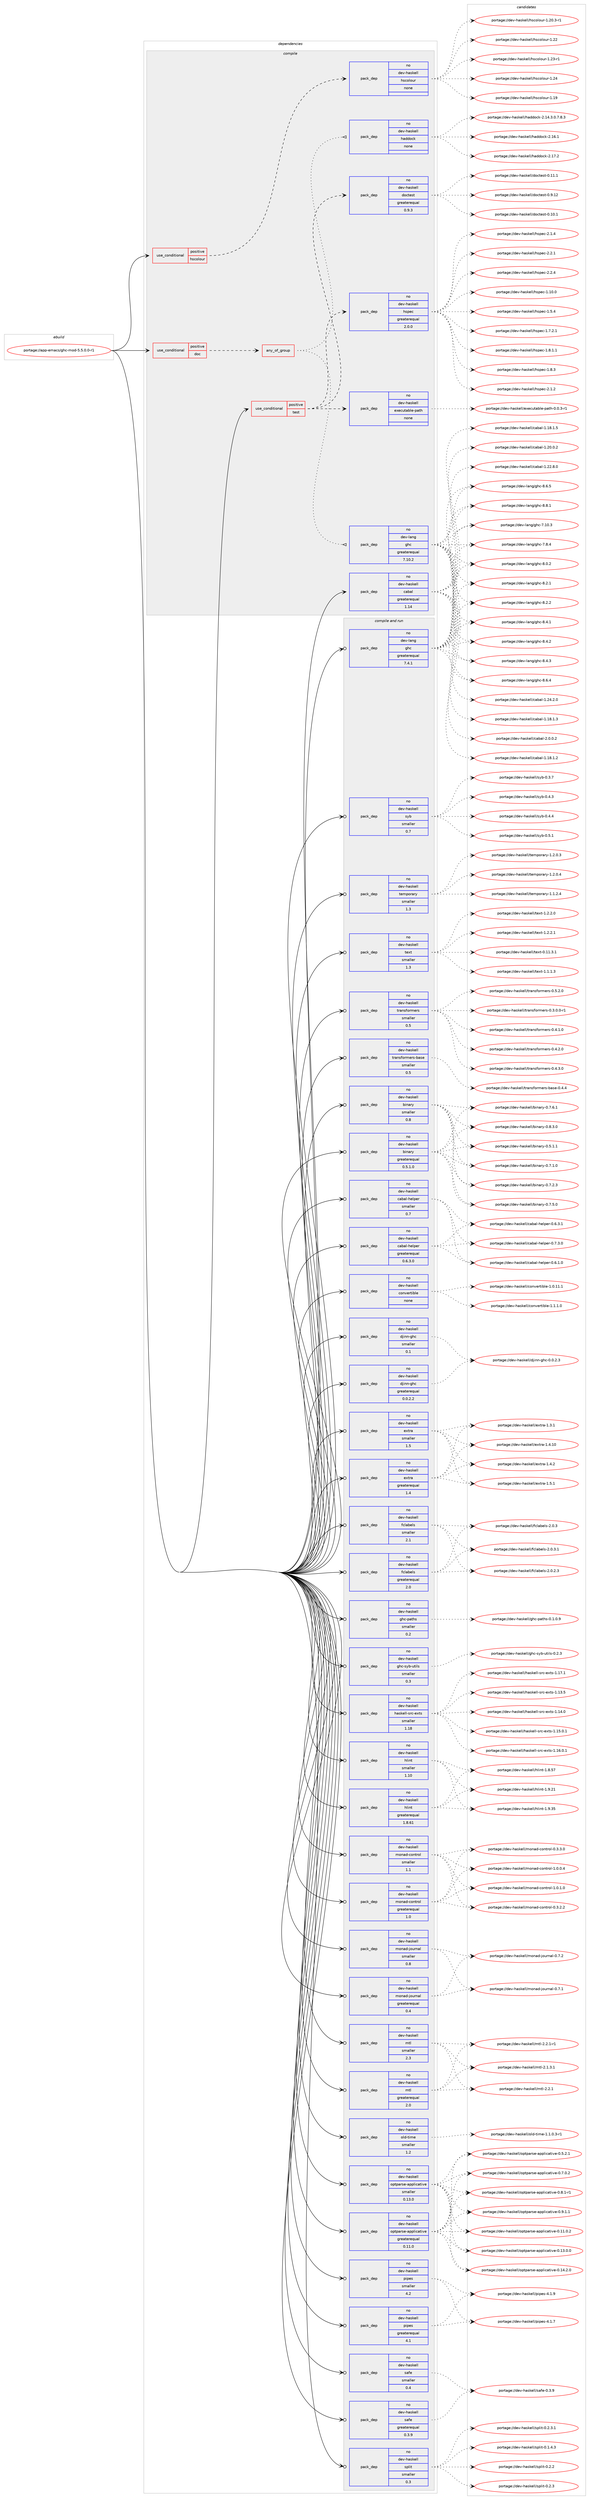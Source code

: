 digraph prolog {

# *************
# Graph options
# *************

newrank=true;
concentrate=true;
compound=true;
graph [rankdir=LR,fontname=Helvetica,fontsize=10,ranksep=1.5];#, ranksep=2.5, nodesep=0.2];
edge  [arrowhead=vee];
node  [fontname=Helvetica,fontsize=10];

# **********
# The ebuild
# **********

subgraph cluster_leftcol {
color=gray;
rank=same;
label=<<i>ebuild</i>>;
id [label="portage://app-emacs/ghc-mod-5.5.0.0-r1", color=red, width=4, href="../app-emacs/ghc-mod-5.5.0.0-r1.svg"];
}

# ****************
# The dependencies
# ****************

subgraph cluster_midcol {
color=gray;
label=<<i>dependencies</i>>;
subgraph cluster_compile {
fillcolor="#eeeeee";
style=filled;
label=<<i>compile</i>>;
subgraph cond4528 {
dependency18440 [label=<<TABLE BORDER="0" CELLBORDER="1" CELLSPACING="0" CELLPADDING="4"><TR><TD ROWSPAN="3" CELLPADDING="10">use_conditional</TD></TR><TR><TD>positive</TD></TR><TR><TD>doc</TD></TR></TABLE>>, shape=none, color=red];
subgraph any337 {
dependency18441 [label=<<TABLE BORDER="0" CELLBORDER="1" CELLSPACING="0" CELLPADDING="4"><TR><TD CELLPADDING="10">any_of_group</TD></TR></TABLE>>, shape=none, color=red];subgraph pack13569 {
dependency18442 [label=<<TABLE BORDER="0" CELLBORDER="1" CELLSPACING="0" CELLPADDING="4" WIDTH="220"><TR><TD ROWSPAN="6" CELLPADDING="30">pack_dep</TD></TR><TR><TD WIDTH="110">no</TD></TR><TR><TD>dev-haskell</TD></TR><TR><TD>haddock</TD></TR><TR><TD>none</TD></TR><TR><TD></TD></TR></TABLE>>, shape=none, color=blue];
}
dependency18441:e -> dependency18442:w [weight=20,style="dotted",arrowhead="oinv"];
subgraph pack13570 {
dependency18443 [label=<<TABLE BORDER="0" CELLBORDER="1" CELLSPACING="0" CELLPADDING="4" WIDTH="220"><TR><TD ROWSPAN="6" CELLPADDING="30">pack_dep</TD></TR><TR><TD WIDTH="110">no</TD></TR><TR><TD>dev-lang</TD></TR><TR><TD>ghc</TD></TR><TR><TD>greaterequal</TD></TR><TR><TD>7.10.2</TD></TR></TABLE>>, shape=none, color=blue];
}
dependency18441:e -> dependency18443:w [weight=20,style="dotted",arrowhead="oinv"];
}
dependency18440:e -> dependency18441:w [weight=20,style="dashed",arrowhead="vee"];
}
id:e -> dependency18440:w [weight=20,style="solid",arrowhead="vee"];
subgraph cond4529 {
dependency18444 [label=<<TABLE BORDER="0" CELLBORDER="1" CELLSPACING="0" CELLPADDING="4"><TR><TD ROWSPAN="3" CELLPADDING="10">use_conditional</TD></TR><TR><TD>positive</TD></TR><TR><TD>hscolour</TD></TR></TABLE>>, shape=none, color=red];
subgraph pack13571 {
dependency18445 [label=<<TABLE BORDER="0" CELLBORDER="1" CELLSPACING="0" CELLPADDING="4" WIDTH="220"><TR><TD ROWSPAN="6" CELLPADDING="30">pack_dep</TD></TR><TR><TD WIDTH="110">no</TD></TR><TR><TD>dev-haskell</TD></TR><TR><TD>hscolour</TD></TR><TR><TD>none</TD></TR><TR><TD></TD></TR></TABLE>>, shape=none, color=blue];
}
dependency18444:e -> dependency18445:w [weight=20,style="dashed",arrowhead="vee"];
}
id:e -> dependency18444:w [weight=20,style="solid",arrowhead="vee"];
subgraph cond4530 {
dependency18446 [label=<<TABLE BORDER="0" CELLBORDER="1" CELLSPACING="0" CELLPADDING="4"><TR><TD ROWSPAN="3" CELLPADDING="10">use_conditional</TD></TR><TR><TD>positive</TD></TR><TR><TD>test</TD></TR></TABLE>>, shape=none, color=red];
subgraph pack13572 {
dependency18447 [label=<<TABLE BORDER="0" CELLBORDER="1" CELLSPACING="0" CELLPADDING="4" WIDTH="220"><TR><TD ROWSPAN="6" CELLPADDING="30">pack_dep</TD></TR><TR><TD WIDTH="110">no</TD></TR><TR><TD>dev-haskell</TD></TR><TR><TD>doctest</TD></TR><TR><TD>greaterequal</TD></TR><TR><TD>0.9.3</TD></TR></TABLE>>, shape=none, color=blue];
}
dependency18446:e -> dependency18447:w [weight=20,style="dashed",arrowhead="vee"];
subgraph pack13573 {
dependency18448 [label=<<TABLE BORDER="0" CELLBORDER="1" CELLSPACING="0" CELLPADDING="4" WIDTH="220"><TR><TD ROWSPAN="6" CELLPADDING="30">pack_dep</TD></TR><TR><TD WIDTH="110">no</TD></TR><TR><TD>dev-haskell</TD></TR><TR><TD>executable-path</TD></TR><TR><TD>none</TD></TR><TR><TD></TD></TR></TABLE>>, shape=none, color=blue];
}
dependency18446:e -> dependency18448:w [weight=20,style="dashed",arrowhead="vee"];
subgraph pack13574 {
dependency18449 [label=<<TABLE BORDER="0" CELLBORDER="1" CELLSPACING="0" CELLPADDING="4" WIDTH="220"><TR><TD ROWSPAN="6" CELLPADDING="30">pack_dep</TD></TR><TR><TD WIDTH="110">no</TD></TR><TR><TD>dev-haskell</TD></TR><TR><TD>hspec</TD></TR><TR><TD>greaterequal</TD></TR><TR><TD>2.0.0</TD></TR></TABLE>>, shape=none, color=blue];
}
dependency18446:e -> dependency18449:w [weight=20,style="dashed",arrowhead="vee"];
}
id:e -> dependency18446:w [weight=20,style="solid",arrowhead="vee"];
subgraph pack13575 {
dependency18450 [label=<<TABLE BORDER="0" CELLBORDER="1" CELLSPACING="0" CELLPADDING="4" WIDTH="220"><TR><TD ROWSPAN="6" CELLPADDING="30">pack_dep</TD></TR><TR><TD WIDTH="110">no</TD></TR><TR><TD>dev-haskell</TD></TR><TR><TD>cabal</TD></TR><TR><TD>greaterequal</TD></TR><TR><TD>1.14</TD></TR></TABLE>>, shape=none, color=blue];
}
id:e -> dependency18450:w [weight=20,style="solid",arrowhead="vee"];
}
subgraph cluster_compileandrun {
fillcolor="#eeeeee";
style=filled;
label=<<i>compile and run</i>>;
subgraph pack13576 {
dependency18451 [label=<<TABLE BORDER="0" CELLBORDER="1" CELLSPACING="0" CELLPADDING="4" WIDTH="220"><TR><TD ROWSPAN="6" CELLPADDING="30">pack_dep</TD></TR><TR><TD WIDTH="110">no</TD></TR><TR><TD>dev-haskell</TD></TR><TR><TD>binary</TD></TR><TR><TD>greaterequal</TD></TR><TR><TD>0.5.1.0</TD></TR></TABLE>>, shape=none, color=blue];
}
id:e -> dependency18451:w [weight=20,style="solid",arrowhead="odotvee"];
subgraph pack13577 {
dependency18452 [label=<<TABLE BORDER="0" CELLBORDER="1" CELLSPACING="0" CELLPADDING="4" WIDTH="220"><TR><TD ROWSPAN="6" CELLPADDING="30">pack_dep</TD></TR><TR><TD WIDTH="110">no</TD></TR><TR><TD>dev-haskell</TD></TR><TR><TD>binary</TD></TR><TR><TD>smaller</TD></TR><TR><TD>0.8</TD></TR></TABLE>>, shape=none, color=blue];
}
id:e -> dependency18452:w [weight=20,style="solid",arrowhead="odotvee"];
subgraph pack13578 {
dependency18453 [label=<<TABLE BORDER="0" CELLBORDER="1" CELLSPACING="0" CELLPADDING="4" WIDTH="220"><TR><TD ROWSPAN="6" CELLPADDING="30">pack_dep</TD></TR><TR><TD WIDTH="110">no</TD></TR><TR><TD>dev-haskell</TD></TR><TR><TD>cabal-helper</TD></TR><TR><TD>greaterequal</TD></TR><TR><TD>0.6.3.0</TD></TR></TABLE>>, shape=none, color=blue];
}
id:e -> dependency18453:w [weight=20,style="solid",arrowhead="odotvee"];
subgraph pack13579 {
dependency18454 [label=<<TABLE BORDER="0" CELLBORDER="1" CELLSPACING="0" CELLPADDING="4" WIDTH="220"><TR><TD ROWSPAN="6" CELLPADDING="30">pack_dep</TD></TR><TR><TD WIDTH="110">no</TD></TR><TR><TD>dev-haskell</TD></TR><TR><TD>cabal-helper</TD></TR><TR><TD>smaller</TD></TR><TR><TD>0.7</TD></TR></TABLE>>, shape=none, color=blue];
}
id:e -> dependency18454:w [weight=20,style="solid",arrowhead="odotvee"];
subgraph pack13580 {
dependency18455 [label=<<TABLE BORDER="0" CELLBORDER="1" CELLSPACING="0" CELLPADDING="4" WIDTH="220"><TR><TD ROWSPAN="6" CELLPADDING="30">pack_dep</TD></TR><TR><TD WIDTH="110">no</TD></TR><TR><TD>dev-haskell</TD></TR><TR><TD>convertible</TD></TR><TR><TD>none</TD></TR><TR><TD></TD></TR></TABLE>>, shape=none, color=blue];
}
id:e -> dependency18455:w [weight=20,style="solid",arrowhead="odotvee"];
subgraph pack13581 {
dependency18456 [label=<<TABLE BORDER="0" CELLBORDER="1" CELLSPACING="0" CELLPADDING="4" WIDTH="220"><TR><TD ROWSPAN="6" CELLPADDING="30">pack_dep</TD></TR><TR><TD WIDTH="110">no</TD></TR><TR><TD>dev-haskell</TD></TR><TR><TD>djinn-ghc</TD></TR><TR><TD>greaterequal</TD></TR><TR><TD>0.0.2.2</TD></TR></TABLE>>, shape=none, color=blue];
}
id:e -> dependency18456:w [weight=20,style="solid",arrowhead="odotvee"];
subgraph pack13582 {
dependency18457 [label=<<TABLE BORDER="0" CELLBORDER="1" CELLSPACING="0" CELLPADDING="4" WIDTH="220"><TR><TD ROWSPAN="6" CELLPADDING="30">pack_dep</TD></TR><TR><TD WIDTH="110">no</TD></TR><TR><TD>dev-haskell</TD></TR><TR><TD>djinn-ghc</TD></TR><TR><TD>smaller</TD></TR><TR><TD>0.1</TD></TR></TABLE>>, shape=none, color=blue];
}
id:e -> dependency18457:w [weight=20,style="solid",arrowhead="odotvee"];
subgraph pack13583 {
dependency18458 [label=<<TABLE BORDER="0" CELLBORDER="1" CELLSPACING="0" CELLPADDING="4" WIDTH="220"><TR><TD ROWSPAN="6" CELLPADDING="30">pack_dep</TD></TR><TR><TD WIDTH="110">no</TD></TR><TR><TD>dev-haskell</TD></TR><TR><TD>extra</TD></TR><TR><TD>greaterequal</TD></TR><TR><TD>1.4</TD></TR></TABLE>>, shape=none, color=blue];
}
id:e -> dependency18458:w [weight=20,style="solid",arrowhead="odotvee"];
subgraph pack13584 {
dependency18459 [label=<<TABLE BORDER="0" CELLBORDER="1" CELLSPACING="0" CELLPADDING="4" WIDTH="220"><TR><TD ROWSPAN="6" CELLPADDING="30">pack_dep</TD></TR><TR><TD WIDTH="110">no</TD></TR><TR><TD>dev-haskell</TD></TR><TR><TD>extra</TD></TR><TR><TD>smaller</TD></TR><TR><TD>1.5</TD></TR></TABLE>>, shape=none, color=blue];
}
id:e -> dependency18459:w [weight=20,style="solid",arrowhead="odotvee"];
subgraph pack13585 {
dependency18460 [label=<<TABLE BORDER="0" CELLBORDER="1" CELLSPACING="0" CELLPADDING="4" WIDTH="220"><TR><TD ROWSPAN="6" CELLPADDING="30">pack_dep</TD></TR><TR><TD WIDTH="110">no</TD></TR><TR><TD>dev-haskell</TD></TR><TR><TD>fclabels</TD></TR><TR><TD>greaterequal</TD></TR><TR><TD>2.0</TD></TR></TABLE>>, shape=none, color=blue];
}
id:e -> dependency18460:w [weight=20,style="solid",arrowhead="odotvee"];
subgraph pack13586 {
dependency18461 [label=<<TABLE BORDER="0" CELLBORDER="1" CELLSPACING="0" CELLPADDING="4" WIDTH="220"><TR><TD ROWSPAN="6" CELLPADDING="30">pack_dep</TD></TR><TR><TD WIDTH="110">no</TD></TR><TR><TD>dev-haskell</TD></TR><TR><TD>fclabels</TD></TR><TR><TD>smaller</TD></TR><TR><TD>2.1</TD></TR></TABLE>>, shape=none, color=blue];
}
id:e -> dependency18461:w [weight=20,style="solid",arrowhead="odotvee"];
subgraph pack13587 {
dependency18462 [label=<<TABLE BORDER="0" CELLBORDER="1" CELLSPACING="0" CELLPADDING="4" WIDTH="220"><TR><TD ROWSPAN="6" CELLPADDING="30">pack_dep</TD></TR><TR><TD WIDTH="110">no</TD></TR><TR><TD>dev-haskell</TD></TR><TR><TD>ghc-paths</TD></TR><TR><TD>smaller</TD></TR><TR><TD>0.2</TD></TR></TABLE>>, shape=none, color=blue];
}
id:e -> dependency18462:w [weight=20,style="solid",arrowhead="odotvee"];
subgraph pack13588 {
dependency18463 [label=<<TABLE BORDER="0" CELLBORDER="1" CELLSPACING="0" CELLPADDING="4" WIDTH="220"><TR><TD ROWSPAN="6" CELLPADDING="30">pack_dep</TD></TR><TR><TD WIDTH="110">no</TD></TR><TR><TD>dev-haskell</TD></TR><TR><TD>ghc-syb-utils</TD></TR><TR><TD>smaller</TD></TR><TR><TD>0.3</TD></TR></TABLE>>, shape=none, color=blue];
}
id:e -> dependency18463:w [weight=20,style="solid",arrowhead="odotvee"];
subgraph pack13589 {
dependency18464 [label=<<TABLE BORDER="0" CELLBORDER="1" CELLSPACING="0" CELLPADDING="4" WIDTH="220"><TR><TD ROWSPAN="6" CELLPADDING="30">pack_dep</TD></TR><TR><TD WIDTH="110">no</TD></TR><TR><TD>dev-haskell</TD></TR><TR><TD>haskell-src-exts</TD></TR><TR><TD>smaller</TD></TR><TR><TD>1.18</TD></TR></TABLE>>, shape=none, color=blue];
}
id:e -> dependency18464:w [weight=20,style="solid",arrowhead="odotvee"];
subgraph pack13590 {
dependency18465 [label=<<TABLE BORDER="0" CELLBORDER="1" CELLSPACING="0" CELLPADDING="4" WIDTH="220"><TR><TD ROWSPAN="6" CELLPADDING="30">pack_dep</TD></TR><TR><TD WIDTH="110">no</TD></TR><TR><TD>dev-haskell</TD></TR><TR><TD>hlint</TD></TR><TR><TD>greaterequal</TD></TR><TR><TD>1.8.61</TD></TR></TABLE>>, shape=none, color=blue];
}
id:e -> dependency18465:w [weight=20,style="solid",arrowhead="odotvee"];
subgraph pack13591 {
dependency18466 [label=<<TABLE BORDER="0" CELLBORDER="1" CELLSPACING="0" CELLPADDING="4" WIDTH="220"><TR><TD ROWSPAN="6" CELLPADDING="30">pack_dep</TD></TR><TR><TD WIDTH="110">no</TD></TR><TR><TD>dev-haskell</TD></TR><TR><TD>hlint</TD></TR><TR><TD>smaller</TD></TR><TR><TD>1.10</TD></TR></TABLE>>, shape=none, color=blue];
}
id:e -> dependency18466:w [weight=20,style="solid",arrowhead="odotvee"];
subgraph pack13592 {
dependency18467 [label=<<TABLE BORDER="0" CELLBORDER="1" CELLSPACING="0" CELLPADDING="4" WIDTH="220"><TR><TD ROWSPAN="6" CELLPADDING="30">pack_dep</TD></TR><TR><TD WIDTH="110">no</TD></TR><TR><TD>dev-haskell</TD></TR><TR><TD>monad-control</TD></TR><TR><TD>greaterequal</TD></TR><TR><TD>1.0</TD></TR></TABLE>>, shape=none, color=blue];
}
id:e -> dependency18467:w [weight=20,style="solid",arrowhead="odotvee"];
subgraph pack13593 {
dependency18468 [label=<<TABLE BORDER="0" CELLBORDER="1" CELLSPACING="0" CELLPADDING="4" WIDTH="220"><TR><TD ROWSPAN="6" CELLPADDING="30">pack_dep</TD></TR><TR><TD WIDTH="110">no</TD></TR><TR><TD>dev-haskell</TD></TR><TR><TD>monad-control</TD></TR><TR><TD>smaller</TD></TR><TR><TD>1.1</TD></TR></TABLE>>, shape=none, color=blue];
}
id:e -> dependency18468:w [weight=20,style="solid",arrowhead="odotvee"];
subgraph pack13594 {
dependency18469 [label=<<TABLE BORDER="0" CELLBORDER="1" CELLSPACING="0" CELLPADDING="4" WIDTH="220"><TR><TD ROWSPAN="6" CELLPADDING="30">pack_dep</TD></TR><TR><TD WIDTH="110">no</TD></TR><TR><TD>dev-haskell</TD></TR><TR><TD>monad-journal</TD></TR><TR><TD>greaterequal</TD></TR><TR><TD>0.4</TD></TR></TABLE>>, shape=none, color=blue];
}
id:e -> dependency18469:w [weight=20,style="solid",arrowhead="odotvee"];
subgraph pack13595 {
dependency18470 [label=<<TABLE BORDER="0" CELLBORDER="1" CELLSPACING="0" CELLPADDING="4" WIDTH="220"><TR><TD ROWSPAN="6" CELLPADDING="30">pack_dep</TD></TR><TR><TD WIDTH="110">no</TD></TR><TR><TD>dev-haskell</TD></TR><TR><TD>monad-journal</TD></TR><TR><TD>smaller</TD></TR><TR><TD>0.8</TD></TR></TABLE>>, shape=none, color=blue];
}
id:e -> dependency18470:w [weight=20,style="solid",arrowhead="odotvee"];
subgraph pack13596 {
dependency18471 [label=<<TABLE BORDER="0" CELLBORDER="1" CELLSPACING="0" CELLPADDING="4" WIDTH="220"><TR><TD ROWSPAN="6" CELLPADDING="30">pack_dep</TD></TR><TR><TD WIDTH="110">no</TD></TR><TR><TD>dev-haskell</TD></TR><TR><TD>mtl</TD></TR><TR><TD>greaterequal</TD></TR><TR><TD>2.0</TD></TR></TABLE>>, shape=none, color=blue];
}
id:e -> dependency18471:w [weight=20,style="solid",arrowhead="odotvee"];
subgraph pack13597 {
dependency18472 [label=<<TABLE BORDER="0" CELLBORDER="1" CELLSPACING="0" CELLPADDING="4" WIDTH="220"><TR><TD ROWSPAN="6" CELLPADDING="30">pack_dep</TD></TR><TR><TD WIDTH="110">no</TD></TR><TR><TD>dev-haskell</TD></TR><TR><TD>mtl</TD></TR><TR><TD>smaller</TD></TR><TR><TD>2.3</TD></TR></TABLE>>, shape=none, color=blue];
}
id:e -> dependency18472:w [weight=20,style="solid",arrowhead="odotvee"];
subgraph pack13598 {
dependency18473 [label=<<TABLE BORDER="0" CELLBORDER="1" CELLSPACING="0" CELLPADDING="4" WIDTH="220"><TR><TD ROWSPAN="6" CELLPADDING="30">pack_dep</TD></TR><TR><TD WIDTH="110">no</TD></TR><TR><TD>dev-haskell</TD></TR><TR><TD>old-time</TD></TR><TR><TD>smaller</TD></TR><TR><TD>1.2</TD></TR></TABLE>>, shape=none, color=blue];
}
id:e -> dependency18473:w [weight=20,style="solid",arrowhead="odotvee"];
subgraph pack13599 {
dependency18474 [label=<<TABLE BORDER="0" CELLBORDER="1" CELLSPACING="0" CELLPADDING="4" WIDTH="220"><TR><TD ROWSPAN="6" CELLPADDING="30">pack_dep</TD></TR><TR><TD WIDTH="110">no</TD></TR><TR><TD>dev-haskell</TD></TR><TR><TD>optparse-applicative</TD></TR><TR><TD>greaterequal</TD></TR><TR><TD>0.11.0</TD></TR></TABLE>>, shape=none, color=blue];
}
id:e -> dependency18474:w [weight=20,style="solid",arrowhead="odotvee"];
subgraph pack13600 {
dependency18475 [label=<<TABLE BORDER="0" CELLBORDER="1" CELLSPACING="0" CELLPADDING="4" WIDTH="220"><TR><TD ROWSPAN="6" CELLPADDING="30">pack_dep</TD></TR><TR><TD WIDTH="110">no</TD></TR><TR><TD>dev-haskell</TD></TR><TR><TD>optparse-applicative</TD></TR><TR><TD>smaller</TD></TR><TR><TD>0.13.0</TD></TR></TABLE>>, shape=none, color=blue];
}
id:e -> dependency18475:w [weight=20,style="solid",arrowhead="odotvee"];
subgraph pack13601 {
dependency18476 [label=<<TABLE BORDER="0" CELLBORDER="1" CELLSPACING="0" CELLPADDING="4" WIDTH="220"><TR><TD ROWSPAN="6" CELLPADDING="30">pack_dep</TD></TR><TR><TD WIDTH="110">no</TD></TR><TR><TD>dev-haskell</TD></TR><TR><TD>pipes</TD></TR><TR><TD>greaterequal</TD></TR><TR><TD>4.1</TD></TR></TABLE>>, shape=none, color=blue];
}
id:e -> dependency18476:w [weight=20,style="solid",arrowhead="odotvee"];
subgraph pack13602 {
dependency18477 [label=<<TABLE BORDER="0" CELLBORDER="1" CELLSPACING="0" CELLPADDING="4" WIDTH="220"><TR><TD ROWSPAN="6" CELLPADDING="30">pack_dep</TD></TR><TR><TD WIDTH="110">no</TD></TR><TR><TD>dev-haskell</TD></TR><TR><TD>pipes</TD></TR><TR><TD>smaller</TD></TR><TR><TD>4.2</TD></TR></TABLE>>, shape=none, color=blue];
}
id:e -> dependency18477:w [weight=20,style="solid",arrowhead="odotvee"];
subgraph pack13603 {
dependency18478 [label=<<TABLE BORDER="0" CELLBORDER="1" CELLSPACING="0" CELLPADDING="4" WIDTH="220"><TR><TD ROWSPAN="6" CELLPADDING="30">pack_dep</TD></TR><TR><TD WIDTH="110">no</TD></TR><TR><TD>dev-haskell</TD></TR><TR><TD>safe</TD></TR><TR><TD>greaterequal</TD></TR><TR><TD>0.3.9</TD></TR></TABLE>>, shape=none, color=blue];
}
id:e -> dependency18478:w [weight=20,style="solid",arrowhead="odotvee"];
subgraph pack13604 {
dependency18479 [label=<<TABLE BORDER="0" CELLBORDER="1" CELLSPACING="0" CELLPADDING="4" WIDTH="220"><TR><TD ROWSPAN="6" CELLPADDING="30">pack_dep</TD></TR><TR><TD WIDTH="110">no</TD></TR><TR><TD>dev-haskell</TD></TR><TR><TD>safe</TD></TR><TR><TD>smaller</TD></TR><TR><TD>0.4</TD></TR></TABLE>>, shape=none, color=blue];
}
id:e -> dependency18479:w [weight=20,style="solid",arrowhead="odotvee"];
subgraph pack13605 {
dependency18480 [label=<<TABLE BORDER="0" CELLBORDER="1" CELLSPACING="0" CELLPADDING="4" WIDTH="220"><TR><TD ROWSPAN="6" CELLPADDING="30">pack_dep</TD></TR><TR><TD WIDTH="110">no</TD></TR><TR><TD>dev-haskell</TD></TR><TR><TD>split</TD></TR><TR><TD>smaller</TD></TR><TR><TD>0.3</TD></TR></TABLE>>, shape=none, color=blue];
}
id:e -> dependency18480:w [weight=20,style="solid",arrowhead="odotvee"];
subgraph pack13606 {
dependency18481 [label=<<TABLE BORDER="0" CELLBORDER="1" CELLSPACING="0" CELLPADDING="4" WIDTH="220"><TR><TD ROWSPAN="6" CELLPADDING="30">pack_dep</TD></TR><TR><TD WIDTH="110">no</TD></TR><TR><TD>dev-haskell</TD></TR><TR><TD>syb</TD></TR><TR><TD>smaller</TD></TR><TR><TD>0.7</TD></TR></TABLE>>, shape=none, color=blue];
}
id:e -> dependency18481:w [weight=20,style="solid",arrowhead="odotvee"];
subgraph pack13607 {
dependency18482 [label=<<TABLE BORDER="0" CELLBORDER="1" CELLSPACING="0" CELLPADDING="4" WIDTH="220"><TR><TD ROWSPAN="6" CELLPADDING="30">pack_dep</TD></TR><TR><TD WIDTH="110">no</TD></TR><TR><TD>dev-haskell</TD></TR><TR><TD>temporary</TD></TR><TR><TD>smaller</TD></TR><TR><TD>1.3</TD></TR></TABLE>>, shape=none, color=blue];
}
id:e -> dependency18482:w [weight=20,style="solid",arrowhead="odotvee"];
subgraph pack13608 {
dependency18483 [label=<<TABLE BORDER="0" CELLBORDER="1" CELLSPACING="0" CELLPADDING="4" WIDTH="220"><TR><TD ROWSPAN="6" CELLPADDING="30">pack_dep</TD></TR><TR><TD WIDTH="110">no</TD></TR><TR><TD>dev-haskell</TD></TR><TR><TD>text</TD></TR><TR><TD>smaller</TD></TR><TR><TD>1.3</TD></TR></TABLE>>, shape=none, color=blue];
}
id:e -> dependency18483:w [weight=20,style="solid",arrowhead="odotvee"];
subgraph pack13609 {
dependency18484 [label=<<TABLE BORDER="0" CELLBORDER="1" CELLSPACING="0" CELLPADDING="4" WIDTH="220"><TR><TD ROWSPAN="6" CELLPADDING="30">pack_dep</TD></TR><TR><TD WIDTH="110">no</TD></TR><TR><TD>dev-haskell</TD></TR><TR><TD>transformers</TD></TR><TR><TD>smaller</TD></TR><TR><TD>0.5</TD></TR></TABLE>>, shape=none, color=blue];
}
id:e -> dependency18484:w [weight=20,style="solid",arrowhead="odotvee"];
subgraph pack13610 {
dependency18485 [label=<<TABLE BORDER="0" CELLBORDER="1" CELLSPACING="0" CELLPADDING="4" WIDTH="220"><TR><TD ROWSPAN="6" CELLPADDING="30">pack_dep</TD></TR><TR><TD WIDTH="110">no</TD></TR><TR><TD>dev-haskell</TD></TR><TR><TD>transformers-base</TD></TR><TR><TD>smaller</TD></TR><TR><TD>0.5</TD></TR></TABLE>>, shape=none, color=blue];
}
id:e -> dependency18485:w [weight=20,style="solid",arrowhead="odotvee"];
subgraph pack13611 {
dependency18486 [label=<<TABLE BORDER="0" CELLBORDER="1" CELLSPACING="0" CELLPADDING="4" WIDTH="220"><TR><TD ROWSPAN="6" CELLPADDING="30">pack_dep</TD></TR><TR><TD WIDTH="110">no</TD></TR><TR><TD>dev-lang</TD></TR><TR><TD>ghc</TD></TR><TR><TD>greaterequal</TD></TR><TR><TD>7.4.1</TD></TR></TABLE>>, shape=none, color=blue];
}
id:e -> dependency18486:w [weight=20,style="solid",arrowhead="odotvee"];
}
subgraph cluster_run {
fillcolor="#eeeeee";
style=filled;
label=<<i>run</i>>;
}
}

# **************
# The candidates
# **************

subgraph cluster_choices {
rank=same;
color=gray;
label=<<i>candidates</i>>;

subgraph choice13569 {
color=black;
nodesep=1;
choiceportage1001011184510497115107101108108471049710010011199107455046495246514648465546564651 [label="portage://dev-haskell/haddock-2.14.3.0.7.8.3", color=red, width=4,href="../dev-haskell/haddock-2.14.3.0.7.8.3.svg"];
choiceportage100101118451049711510710110810847104971001001119910745504649544649 [label="portage://dev-haskell/haddock-2.16.1", color=red, width=4,href="../dev-haskell/haddock-2.16.1.svg"];
choiceportage100101118451049711510710110810847104971001001119910745504649554650 [label="portage://dev-haskell/haddock-2.17.2", color=red, width=4,href="../dev-haskell/haddock-2.17.2.svg"];
dependency18442:e -> choiceportage1001011184510497115107101108108471049710010011199107455046495246514648465546564651:w [style=dotted,weight="100"];
dependency18442:e -> choiceportage100101118451049711510710110810847104971001001119910745504649544649:w [style=dotted,weight="100"];
dependency18442:e -> choiceportage100101118451049711510710110810847104971001001119910745504649554650:w [style=dotted,weight="100"];
}
subgraph choice13570 {
color=black;
nodesep=1;
choiceportage1001011184510897110103471031049945554649484651 [label="portage://dev-lang/ghc-7.10.3", color=red, width=4,href="../dev-lang/ghc-7.10.3.svg"];
choiceportage10010111845108971101034710310499455546564652 [label="portage://dev-lang/ghc-7.8.4", color=red, width=4,href="../dev-lang/ghc-7.8.4.svg"];
choiceportage10010111845108971101034710310499455646484650 [label="portage://dev-lang/ghc-8.0.2", color=red, width=4,href="../dev-lang/ghc-8.0.2.svg"];
choiceportage10010111845108971101034710310499455646504649 [label="portage://dev-lang/ghc-8.2.1", color=red, width=4,href="../dev-lang/ghc-8.2.1.svg"];
choiceportage10010111845108971101034710310499455646504650 [label="portage://dev-lang/ghc-8.2.2", color=red, width=4,href="../dev-lang/ghc-8.2.2.svg"];
choiceportage10010111845108971101034710310499455646524649 [label="portage://dev-lang/ghc-8.4.1", color=red, width=4,href="../dev-lang/ghc-8.4.1.svg"];
choiceportage10010111845108971101034710310499455646524650 [label="portage://dev-lang/ghc-8.4.2", color=red, width=4,href="../dev-lang/ghc-8.4.2.svg"];
choiceportage10010111845108971101034710310499455646524651 [label="portage://dev-lang/ghc-8.4.3", color=red, width=4,href="../dev-lang/ghc-8.4.3.svg"];
choiceportage10010111845108971101034710310499455646544652 [label="portage://dev-lang/ghc-8.6.4", color=red, width=4,href="../dev-lang/ghc-8.6.4.svg"];
choiceportage10010111845108971101034710310499455646544653 [label="portage://dev-lang/ghc-8.6.5", color=red, width=4,href="../dev-lang/ghc-8.6.5.svg"];
choiceportage10010111845108971101034710310499455646564649 [label="portage://dev-lang/ghc-8.8.1", color=red, width=4,href="../dev-lang/ghc-8.8.1.svg"];
dependency18443:e -> choiceportage1001011184510897110103471031049945554649484651:w [style=dotted,weight="100"];
dependency18443:e -> choiceportage10010111845108971101034710310499455546564652:w [style=dotted,weight="100"];
dependency18443:e -> choiceportage10010111845108971101034710310499455646484650:w [style=dotted,weight="100"];
dependency18443:e -> choiceportage10010111845108971101034710310499455646504649:w [style=dotted,weight="100"];
dependency18443:e -> choiceportage10010111845108971101034710310499455646504650:w [style=dotted,weight="100"];
dependency18443:e -> choiceportage10010111845108971101034710310499455646524649:w [style=dotted,weight="100"];
dependency18443:e -> choiceportage10010111845108971101034710310499455646524650:w [style=dotted,weight="100"];
dependency18443:e -> choiceportage10010111845108971101034710310499455646524651:w [style=dotted,weight="100"];
dependency18443:e -> choiceportage10010111845108971101034710310499455646544652:w [style=dotted,weight="100"];
dependency18443:e -> choiceportage10010111845108971101034710310499455646544653:w [style=dotted,weight="100"];
dependency18443:e -> choiceportage10010111845108971101034710310499455646564649:w [style=dotted,weight="100"];
}
subgraph choice13571 {
color=black;
nodesep=1;
choiceportage100101118451049711510710110810847104115991111081111171144549464957 [label="portage://dev-haskell/hscolour-1.19", color=red, width=4,href="../dev-haskell/hscolour-1.19.svg"];
choiceportage10010111845104971151071011081084710411599111108111117114454946504846514511449 [label="portage://dev-haskell/hscolour-1.20.3-r1", color=red, width=4,href="../dev-haskell/hscolour-1.20.3-r1.svg"];
choiceportage100101118451049711510710110810847104115991111081111171144549465050 [label="portage://dev-haskell/hscolour-1.22", color=red, width=4,href="../dev-haskell/hscolour-1.22.svg"];
choiceportage1001011184510497115107101108108471041159911110811111711445494650514511449 [label="portage://dev-haskell/hscolour-1.23-r1", color=red, width=4,href="../dev-haskell/hscolour-1.23-r1.svg"];
choiceportage100101118451049711510710110810847104115991111081111171144549465052 [label="portage://dev-haskell/hscolour-1.24", color=red, width=4,href="../dev-haskell/hscolour-1.24.svg"];
dependency18445:e -> choiceportage100101118451049711510710110810847104115991111081111171144549464957:w [style=dotted,weight="100"];
dependency18445:e -> choiceportage10010111845104971151071011081084710411599111108111117114454946504846514511449:w [style=dotted,weight="100"];
dependency18445:e -> choiceportage100101118451049711510710110810847104115991111081111171144549465050:w [style=dotted,weight="100"];
dependency18445:e -> choiceportage1001011184510497115107101108108471041159911110811111711445494650514511449:w [style=dotted,weight="100"];
dependency18445:e -> choiceportage100101118451049711510710110810847104115991111081111171144549465052:w [style=dotted,weight="100"];
}
subgraph choice13572 {
color=black;
nodesep=1;
choiceportage1001011184510497115107101108108471001119911610111511645484649484649 [label="portage://dev-haskell/doctest-0.10.1", color=red, width=4,href="../dev-haskell/doctest-0.10.1.svg"];
choiceportage1001011184510497115107101108108471001119911610111511645484649494649 [label="portage://dev-haskell/doctest-0.11.1", color=red, width=4,href="../dev-haskell/doctest-0.11.1.svg"];
choiceportage1001011184510497115107101108108471001119911610111511645484657464950 [label="portage://dev-haskell/doctest-0.9.12", color=red, width=4,href="../dev-haskell/doctest-0.9.12.svg"];
dependency18447:e -> choiceportage1001011184510497115107101108108471001119911610111511645484649484649:w [style=dotted,weight="100"];
dependency18447:e -> choiceportage1001011184510497115107101108108471001119911610111511645484649494649:w [style=dotted,weight="100"];
dependency18447:e -> choiceportage1001011184510497115107101108108471001119911610111511645484657464950:w [style=dotted,weight="100"];
}
subgraph choice13573 {
color=black;
nodesep=1;
choiceportage10010111845104971151071011081084710112010199117116979810810145112971161044548464846514511449 [label="portage://dev-haskell/executable-path-0.0.3-r1", color=red, width=4,href="../dev-haskell/executable-path-0.0.3-r1.svg"];
dependency18448:e -> choiceportage10010111845104971151071011081084710112010199117116979810810145112971161044548464846514511449:w [style=dotted,weight="100"];
}
subgraph choice13574 {
color=black;
nodesep=1;
choiceportage1001011184510497115107101108108471041151121019945494649484648 [label="portage://dev-haskell/hspec-1.10.0", color=red, width=4,href="../dev-haskell/hspec-1.10.0.svg"];
choiceportage10010111845104971151071011081084710411511210199454946534652 [label="portage://dev-haskell/hspec-1.5.4", color=red, width=4,href="../dev-haskell/hspec-1.5.4.svg"];
choiceportage100101118451049711510710110810847104115112101994549465546504649 [label="portage://dev-haskell/hspec-1.7.2.1", color=red, width=4,href="../dev-haskell/hspec-1.7.2.1.svg"];
choiceportage100101118451049711510710110810847104115112101994549465646494649 [label="portage://dev-haskell/hspec-1.8.1.1", color=red, width=4,href="../dev-haskell/hspec-1.8.1.1.svg"];
choiceportage10010111845104971151071011081084710411511210199454946564651 [label="portage://dev-haskell/hspec-1.8.3", color=red, width=4,href="../dev-haskell/hspec-1.8.3.svg"];
choiceportage10010111845104971151071011081084710411511210199455046494650 [label="portage://dev-haskell/hspec-2.1.2", color=red, width=4,href="../dev-haskell/hspec-2.1.2.svg"];
choiceportage10010111845104971151071011081084710411511210199455046494652 [label="portage://dev-haskell/hspec-2.1.4", color=red, width=4,href="../dev-haskell/hspec-2.1.4.svg"];
choiceportage10010111845104971151071011081084710411511210199455046504649 [label="portage://dev-haskell/hspec-2.2.1", color=red, width=4,href="../dev-haskell/hspec-2.2.1.svg"];
choiceportage10010111845104971151071011081084710411511210199455046504652 [label="portage://dev-haskell/hspec-2.2.4", color=red, width=4,href="../dev-haskell/hspec-2.2.4.svg"];
dependency18449:e -> choiceportage1001011184510497115107101108108471041151121019945494649484648:w [style=dotted,weight="100"];
dependency18449:e -> choiceportage10010111845104971151071011081084710411511210199454946534652:w [style=dotted,weight="100"];
dependency18449:e -> choiceportage100101118451049711510710110810847104115112101994549465546504649:w [style=dotted,weight="100"];
dependency18449:e -> choiceportage100101118451049711510710110810847104115112101994549465646494649:w [style=dotted,weight="100"];
dependency18449:e -> choiceportage10010111845104971151071011081084710411511210199454946564651:w [style=dotted,weight="100"];
dependency18449:e -> choiceportage10010111845104971151071011081084710411511210199455046494650:w [style=dotted,weight="100"];
dependency18449:e -> choiceportage10010111845104971151071011081084710411511210199455046494652:w [style=dotted,weight="100"];
dependency18449:e -> choiceportage10010111845104971151071011081084710411511210199455046504649:w [style=dotted,weight="100"];
dependency18449:e -> choiceportage10010111845104971151071011081084710411511210199455046504652:w [style=dotted,weight="100"];
}
subgraph choice13575 {
color=black;
nodesep=1;
choiceportage10010111845104971151071011081084799979897108454946495646494650 [label="portage://dev-haskell/cabal-1.18.1.2", color=red, width=4,href="../dev-haskell/cabal-1.18.1.2.svg"];
choiceportage10010111845104971151071011081084799979897108454946495646494651 [label="portage://dev-haskell/cabal-1.18.1.3", color=red, width=4,href="../dev-haskell/cabal-1.18.1.3.svg"];
choiceportage10010111845104971151071011081084799979897108454946495646494653 [label="portage://dev-haskell/cabal-1.18.1.5", color=red, width=4,href="../dev-haskell/cabal-1.18.1.5.svg"];
choiceportage10010111845104971151071011081084799979897108454946504846484650 [label="portage://dev-haskell/cabal-1.20.0.2", color=red, width=4,href="../dev-haskell/cabal-1.20.0.2.svg"];
choiceportage10010111845104971151071011081084799979897108454946505046564648 [label="portage://dev-haskell/cabal-1.22.8.0", color=red, width=4,href="../dev-haskell/cabal-1.22.8.0.svg"];
choiceportage10010111845104971151071011081084799979897108454946505246504648 [label="portage://dev-haskell/cabal-1.24.2.0", color=red, width=4,href="../dev-haskell/cabal-1.24.2.0.svg"];
choiceportage100101118451049711510710110810847999798971084550464846484650 [label="portage://dev-haskell/cabal-2.0.0.2", color=red, width=4,href="../dev-haskell/cabal-2.0.0.2.svg"];
dependency18450:e -> choiceportage10010111845104971151071011081084799979897108454946495646494650:w [style=dotted,weight="100"];
dependency18450:e -> choiceportage10010111845104971151071011081084799979897108454946495646494651:w [style=dotted,weight="100"];
dependency18450:e -> choiceportage10010111845104971151071011081084799979897108454946495646494653:w [style=dotted,weight="100"];
dependency18450:e -> choiceportage10010111845104971151071011081084799979897108454946504846484650:w [style=dotted,weight="100"];
dependency18450:e -> choiceportage10010111845104971151071011081084799979897108454946505046564648:w [style=dotted,weight="100"];
dependency18450:e -> choiceportage10010111845104971151071011081084799979897108454946505246504648:w [style=dotted,weight="100"];
dependency18450:e -> choiceportage100101118451049711510710110810847999798971084550464846484650:w [style=dotted,weight="100"];
}
subgraph choice13576 {
color=black;
nodesep=1;
choiceportage10010111845104971151071011081084798105110971141214548465346494649 [label="portage://dev-haskell/binary-0.5.1.1", color=red, width=4,href="../dev-haskell/binary-0.5.1.1.svg"];
choiceportage10010111845104971151071011081084798105110971141214548465546494648 [label="portage://dev-haskell/binary-0.7.1.0", color=red, width=4,href="../dev-haskell/binary-0.7.1.0.svg"];
choiceportage10010111845104971151071011081084798105110971141214548465546504651 [label="portage://dev-haskell/binary-0.7.2.3", color=red, width=4,href="../dev-haskell/binary-0.7.2.3.svg"];
choiceportage10010111845104971151071011081084798105110971141214548465546534648 [label="portage://dev-haskell/binary-0.7.5.0", color=red, width=4,href="../dev-haskell/binary-0.7.5.0.svg"];
choiceportage10010111845104971151071011081084798105110971141214548465546544649 [label="portage://dev-haskell/binary-0.7.6.1", color=red, width=4,href="../dev-haskell/binary-0.7.6.1.svg"];
choiceportage10010111845104971151071011081084798105110971141214548465646514648 [label="portage://dev-haskell/binary-0.8.3.0", color=red, width=4,href="../dev-haskell/binary-0.8.3.0.svg"];
dependency18451:e -> choiceportage10010111845104971151071011081084798105110971141214548465346494649:w [style=dotted,weight="100"];
dependency18451:e -> choiceportage10010111845104971151071011081084798105110971141214548465546494648:w [style=dotted,weight="100"];
dependency18451:e -> choiceportage10010111845104971151071011081084798105110971141214548465546504651:w [style=dotted,weight="100"];
dependency18451:e -> choiceportage10010111845104971151071011081084798105110971141214548465546534648:w [style=dotted,weight="100"];
dependency18451:e -> choiceportage10010111845104971151071011081084798105110971141214548465546544649:w [style=dotted,weight="100"];
dependency18451:e -> choiceportage10010111845104971151071011081084798105110971141214548465646514648:w [style=dotted,weight="100"];
}
subgraph choice13577 {
color=black;
nodesep=1;
choiceportage10010111845104971151071011081084798105110971141214548465346494649 [label="portage://dev-haskell/binary-0.5.1.1", color=red, width=4,href="../dev-haskell/binary-0.5.1.1.svg"];
choiceportage10010111845104971151071011081084798105110971141214548465546494648 [label="portage://dev-haskell/binary-0.7.1.0", color=red, width=4,href="../dev-haskell/binary-0.7.1.0.svg"];
choiceportage10010111845104971151071011081084798105110971141214548465546504651 [label="portage://dev-haskell/binary-0.7.2.3", color=red, width=4,href="../dev-haskell/binary-0.7.2.3.svg"];
choiceportage10010111845104971151071011081084798105110971141214548465546534648 [label="portage://dev-haskell/binary-0.7.5.0", color=red, width=4,href="../dev-haskell/binary-0.7.5.0.svg"];
choiceportage10010111845104971151071011081084798105110971141214548465546544649 [label="portage://dev-haskell/binary-0.7.6.1", color=red, width=4,href="../dev-haskell/binary-0.7.6.1.svg"];
choiceportage10010111845104971151071011081084798105110971141214548465646514648 [label="portage://dev-haskell/binary-0.8.3.0", color=red, width=4,href="../dev-haskell/binary-0.8.3.0.svg"];
dependency18452:e -> choiceportage10010111845104971151071011081084798105110971141214548465346494649:w [style=dotted,weight="100"];
dependency18452:e -> choiceportage10010111845104971151071011081084798105110971141214548465546494648:w [style=dotted,weight="100"];
dependency18452:e -> choiceportage10010111845104971151071011081084798105110971141214548465546504651:w [style=dotted,weight="100"];
dependency18452:e -> choiceportage10010111845104971151071011081084798105110971141214548465546534648:w [style=dotted,weight="100"];
dependency18452:e -> choiceportage10010111845104971151071011081084798105110971141214548465546544649:w [style=dotted,weight="100"];
dependency18452:e -> choiceportage10010111845104971151071011081084798105110971141214548465646514648:w [style=dotted,weight="100"];
}
subgraph choice13578 {
color=black;
nodesep=1;
choiceportage10010111845104971151071011081084799979897108451041011081121011144548465446494648 [label="portage://dev-haskell/cabal-helper-0.6.1.0", color=red, width=4,href="../dev-haskell/cabal-helper-0.6.1.0.svg"];
choiceportage10010111845104971151071011081084799979897108451041011081121011144548465446514649 [label="portage://dev-haskell/cabal-helper-0.6.3.1", color=red, width=4,href="../dev-haskell/cabal-helper-0.6.3.1.svg"];
choiceportage10010111845104971151071011081084799979897108451041011081121011144548465546514648 [label="portage://dev-haskell/cabal-helper-0.7.3.0", color=red, width=4,href="../dev-haskell/cabal-helper-0.7.3.0.svg"];
dependency18453:e -> choiceportage10010111845104971151071011081084799979897108451041011081121011144548465446494648:w [style=dotted,weight="100"];
dependency18453:e -> choiceportage10010111845104971151071011081084799979897108451041011081121011144548465446514649:w [style=dotted,weight="100"];
dependency18453:e -> choiceportage10010111845104971151071011081084799979897108451041011081121011144548465546514648:w [style=dotted,weight="100"];
}
subgraph choice13579 {
color=black;
nodesep=1;
choiceportage10010111845104971151071011081084799979897108451041011081121011144548465446494648 [label="portage://dev-haskell/cabal-helper-0.6.1.0", color=red, width=4,href="../dev-haskell/cabal-helper-0.6.1.0.svg"];
choiceportage10010111845104971151071011081084799979897108451041011081121011144548465446514649 [label="portage://dev-haskell/cabal-helper-0.6.3.1", color=red, width=4,href="../dev-haskell/cabal-helper-0.6.3.1.svg"];
choiceportage10010111845104971151071011081084799979897108451041011081121011144548465546514648 [label="portage://dev-haskell/cabal-helper-0.7.3.0", color=red, width=4,href="../dev-haskell/cabal-helper-0.7.3.0.svg"];
dependency18454:e -> choiceportage10010111845104971151071011081084799979897108451041011081121011144548465446494648:w [style=dotted,weight="100"];
dependency18454:e -> choiceportage10010111845104971151071011081084799979897108451041011081121011144548465446514649:w [style=dotted,weight="100"];
dependency18454:e -> choiceportage10010111845104971151071011081084799979897108451041011081121011144548465546514648:w [style=dotted,weight="100"];
}
subgraph choice13580 {
color=black;
nodesep=1;
choiceportage1001011184510497115107101108108479911111011810111411610598108101454946484649494649 [label="portage://dev-haskell/convertible-1.0.11.1", color=red, width=4,href="../dev-haskell/convertible-1.0.11.1.svg"];
choiceportage10010111845104971151071011081084799111110118101114116105981081014549464946494648 [label="portage://dev-haskell/convertible-1.1.1.0", color=red, width=4,href="../dev-haskell/convertible-1.1.1.0.svg"];
dependency18455:e -> choiceportage1001011184510497115107101108108479911111011810111411610598108101454946484649494649:w [style=dotted,weight="100"];
dependency18455:e -> choiceportage10010111845104971151071011081084799111110118101114116105981081014549464946494648:w [style=dotted,weight="100"];
}
subgraph choice13581 {
color=black;
nodesep=1;
choiceportage10010111845104971151071011081084710010610511011045103104994548464846504651 [label="portage://dev-haskell/djinn-ghc-0.0.2.3", color=red, width=4,href="../dev-haskell/djinn-ghc-0.0.2.3.svg"];
dependency18456:e -> choiceportage10010111845104971151071011081084710010610511011045103104994548464846504651:w [style=dotted,weight="100"];
}
subgraph choice13582 {
color=black;
nodesep=1;
choiceportage10010111845104971151071011081084710010610511011045103104994548464846504651 [label="portage://dev-haskell/djinn-ghc-0.0.2.3", color=red, width=4,href="../dev-haskell/djinn-ghc-0.0.2.3.svg"];
dependency18457:e -> choiceportage10010111845104971151071011081084710010610511011045103104994548464846504651:w [style=dotted,weight="100"];
}
subgraph choice13583 {
color=black;
nodesep=1;
choiceportage10010111845104971151071011081084710112011611497454946514649 [label="portage://dev-haskell/extra-1.3.1", color=red, width=4,href="../dev-haskell/extra-1.3.1.svg"];
choiceportage1001011184510497115107101108108471011201161149745494652464948 [label="portage://dev-haskell/extra-1.4.10", color=red, width=4,href="../dev-haskell/extra-1.4.10.svg"];
choiceportage10010111845104971151071011081084710112011611497454946524650 [label="portage://dev-haskell/extra-1.4.2", color=red, width=4,href="../dev-haskell/extra-1.4.2.svg"];
choiceportage10010111845104971151071011081084710112011611497454946534649 [label="portage://dev-haskell/extra-1.5.1", color=red, width=4,href="../dev-haskell/extra-1.5.1.svg"];
dependency18458:e -> choiceportage10010111845104971151071011081084710112011611497454946514649:w [style=dotted,weight="100"];
dependency18458:e -> choiceportage1001011184510497115107101108108471011201161149745494652464948:w [style=dotted,weight="100"];
dependency18458:e -> choiceportage10010111845104971151071011081084710112011611497454946524650:w [style=dotted,weight="100"];
dependency18458:e -> choiceportage10010111845104971151071011081084710112011611497454946534649:w [style=dotted,weight="100"];
}
subgraph choice13584 {
color=black;
nodesep=1;
choiceportage10010111845104971151071011081084710112011611497454946514649 [label="portage://dev-haskell/extra-1.3.1", color=red, width=4,href="../dev-haskell/extra-1.3.1.svg"];
choiceportage1001011184510497115107101108108471011201161149745494652464948 [label="portage://dev-haskell/extra-1.4.10", color=red, width=4,href="../dev-haskell/extra-1.4.10.svg"];
choiceportage10010111845104971151071011081084710112011611497454946524650 [label="portage://dev-haskell/extra-1.4.2", color=red, width=4,href="../dev-haskell/extra-1.4.2.svg"];
choiceportage10010111845104971151071011081084710112011611497454946534649 [label="portage://dev-haskell/extra-1.5.1", color=red, width=4,href="../dev-haskell/extra-1.5.1.svg"];
dependency18459:e -> choiceportage10010111845104971151071011081084710112011611497454946514649:w [style=dotted,weight="100"];
dependency18459:e -> choiceportage1001011184510497115107101108108471011201161149745494652464948:w [style=dotted,weight="100"];
dependency18459:e -> choiceportage10010111845104971151071011081084710112011611497454946524650:w [style=dotted,weight="100"];
dependency18459:e -> choiceportage10010111845104971151071011081084710112011611497454946534649:w [style=dotted,weight="100"];
}
subgraph choice13585 {
color=black;
nodesep=1;
choiceportage1001011184510497115107101108108471029910897981011081154550464846504651 [label="portage://dev-haskell/fclabels-2.0.2.3", color=red, width=4,href="../dev-haskell/fclabels-2.0.2.3.svg"];
choiceportage100101118451049711510710110810847102991089798101108115455046484651 [label="portage://dev-haskell/fclabels-2.0.3", color=red, width=4,href="../dev-haskell/fclabels-2.0.3.svg"];
choiceportage1001011184510497115107101108108471029910897981011081154550464846514649 [label="portage://dev-haskell/fclabels-2.0.3.1", color=red, width=4,href="../dev-haskell/fclabels-2.0.3.1.svg"];
dependency18460:e -> choiceportage1001011184510497115107101108108471029910897981011081154550464846504651:w [style=dotted,weight="100"];
dependency18460:e -> choiceportage100101118451049711510710110810847102991089798101108115455046484651:w [style=dotted,weight="100"];
dependency18460:e -> choiceportage1001011184510497115107101108108471029910897981011081154550464846514649:w [style=dotted,weight="100"];
}
subgraph choice13586 {
color=black;
nodesep=1;
choiceportage1001011184510497115107101108108471029910897981011081154550464846504651 [label="portage://dev-haskell/fclabels-2.0.2.3", color=red, width=4,href="../dev-haskell/fclabels-2.0.2.3.svg"];
choiceportage100101118451049711510710110810847102991089798101108115455046484651 [label="portage://dev-haskell/fclabels-2.0.3", color=red, width=4,href="../dev-haskell/fclabels-2.0.3.svg"];
choiceportage1001011184510497115107101108108471029910897981011081154550464846514649 [label="portage://dev-haskell/fclabels-2.0.3.1", color=red, width=4,href="../dev-haskell/fclabels-2.0.3.1.svg"];
dependency18461:e -> choiceportage1001011184510497115107101108108471029910897981011081154550464846504651:w [style=dotted,weight="100"];
dependency18461:e -> choiceportage100101118451049711510710110810847102991089798101108115455046484651:w [style=dotted,weight="100"];
dependency18461:e -> choiceportage1001011184510497115107101108108471029910897981011081154550464846514649:w [style=dotted,weight="100"];
}
subgraph choice13587 {
color=black;
nodesep=1;
choiceportage1001011184510497115107101108108471031049945112971161041154548464946484657 [label="portage://dev-haskell/ghc-paths-0.1.0.9", color=red, width=4,href="../dev-haskell/ghc-paths-0.1.0.9.svg"];
dependency18462:e -> choiceportage1001011184510497115107101108108471031049945112971161041154548464946484657:w [style=dotted,weight="100"];
}
subgraph choice13588 {
color=black;
nodesep=1;
choiceportage10010111845104971151071011081084710310499451151219845117116105108115454846504651 [label="portage://dev-haskell/ghc-syb-utils-0.2.3", color=red, width=4,href="../dev-haskell/ghc-syb-utils-0.2.3.svg"];
dependency18463:e -> choiceportage10010111845104971151071011081084710310499451151219845117116105108115454846504651:w [style=dotted,weight="100"];
}
subgraph choice13589 {
color=black;
nodesep=1;
choiceportage1001011184510497115107101108108471049711510710110810845115114994510112011611545494649514653 [label="portage://dev-haskell/haskell-src-exts-1.13.5", color=red, width=4,href="../dev-haskell/haskell-src-exts-1.13.5.svg"];
choiceportage1001011184510497115107101108108471049711510710110810845115114994510112011611545494649524648 [label="portage://dev-haskell/haskell-src-exts-1.14.0", color=red, width=4,href="../dev-haskell/haskell-src-exts-1.14.0.svg"];
choiceportage10010111845104971151071011081084710497115107101108108451151149945101120116115454946495346484649 [label="portage://dev-haskell/haskell-src-exts-1.15.0.1", color=red, width=4,href="../dev-haskell/haskell-src-exts-1.15.0.1.svg"];
choiceportage10010111845104971151071011081084710497115107101108108451151149945101120116115454946495446484649 [label="portage://dev-haskell/haskell-src-exts-1.16.0.1", color=red, width=4,href="../dev-haskell/haskell-src-exts-1.16.0.1.svg"];
choiceportage1001011184510497115107101108108471049711510710110810845115114994510112011611545494649554649 [label="portage://dev-haskell/haskell-src-exts-1.17.1", color=red, width=4,href="../dev-haskell/haskell-src-exts-1.17.1.svg"];
dependency18464:e -> choiceportage1001011184510497115107101108108471049711510710110810845115114994510112011611545494649514653:w [style=dotted,weight="100"];
dependency18464:e -> choiceportage1001011184510497115107101108108471049711510710110810845115114994510112011611545494649524648:w [style=dotted,weight="100"];
dependency18464:e -> choiceportage10010111845104971151071011081084710497115107101108108451151149945101120116115454946495346484649:w [style=dotted,weight="100"];
dependency18464:e -> choiceportage10010111845104971151071011081084710497115107101108108451151149945101120116115454946495446484649:w [style=dotted,weight="100"];
dependency18464:e -> choiceportage1001011184510497115107101108108471049711510710110810845115114994510112011611545494649554649:w [style=dotted,weight="100"];
}
subgraph choice13590 {
color=black;
nodesep=1;
choiceportage10010111845104971151071011081084710410810511011645494656465355 [label="portage://dev-haskell/hlint-1.8.57", color=red, width=4,href="../dev-haskell/hlint-1.8.57.svg"];
choiceportage10010111845104971151071011081084710410810511011645494657465049 [label="portage://dev-haskell/hlint-1.9.21", color=red, width=4,href="../dev-haskell/hlint-1.9.21.svg"];
choiceportage10010111845104971151071011081084710410810511011645494657465153 [label="portage://dev-haskell/hlint-1.9.35", color=red, width=4,href="../dev-haskell/hlint-1.9.35.svg"];
dependency18465:e -> choiceportage10010111845104971151071011081084710410810511011645494656465355:w [style=dotted,weight="100"];
dependency18465:e -> choiceportage10010111845104971151071011081084710410810511011645494657465049:w [style=dotted,weight="100"];
dependency18465:e -> choiceportage10010111845104971151071011081084710410810511011645494657465153:w [style=dotted,weight="100"];
}
subgraph choice13591 {
color=black;
nodesep=1;
choiceportage10010111845104971151071011081084710410810511011645494656465355 [label="portage://dev-haskell/hlint-1.8.57", color=red, width=4,href="../dev-haskell/hlint-1.8.57.svg"];
choiceportage10010111845104971151071011081084710410810511011645494657465049 [label="portage://dev-haskell/hlint-1.9.21", color=red, width=4,href="../dev-haskell/hlint-1.9.21.svg"];
choiceportage10010111845104971151071011081084710410810511011645494657465153 [label="portage://dev-haskell/hlint-1.9.35", color=red, width=4,href="../dev-haskell/hlint-1.9.35.svg"];
dependency18466:e -> choiceportage10010111845104971151071011081084710410810511011645494656465355:w [style=dotted,weight="100"];
dependency18466:e -> choiceportage10010111845104971151071011081084710410810511011645494657465049:w [style=dotted,weight="100"];
dependency18466:e -> choiceportage10010111845104971151071011081084710410810511011645494657465153:w [style=dotted,weight="100"];
}
subgraph choice13592 {
color=black;
nodesep=1;
choiceportage1001011184510497115107101108108471091111109710045991111101161141111084548465146504650 [label="portage://dev-haskell/monad-control-0.3.2.2", color=red, width=4,href="../dev-haskell/monad-control-0.3.2.2.svg"];
choiceportage1001011184510497115107101108108471091111109710045991111101161141111084548465146514648 [label="portage://dev-haskell/monad-control-0.3.3.0", color=red, width=4,href="../dev-haskell/monad-control-0.3.3.0.svg"];
choiceportage1001011184510497115107101108108471091111109710045991111101161141111084549464846484652 [label="portage://dev-haskell/monad-control-1.0.0.4", color=red, width=4,href="../dev-haskell/monad-control-1.0.0.4.svg"];
choiceportage1001011184510497115107101108108471091111109710045991111101161141111084549464846494648 [label="portage://dev-haskell/monad-control-1.0.1.0", color=red, width=4,href="../dev-haskell/monad-control-1.0.1.0.svg"];
dependency18467:e -> choiceportage1001011184510497115107101108108471091111109710045991111101161141111084548465146504650:w [style=dotted,weight="100"];
dependency18467:e -> choiceportage1001011184510497115107101108108471091111109710045991111101161141111084548465146514648:w [style=dotted,weight="100"];
dependency18467:e -> choiceportage1001011184510497115107101108108471091111109710045991111101161141111084549464846484652:w [style=dotted,weight="100"];
dependency18467:e -> choiceportage1001011184510497115107101108108471091111109710045991111101161141111084549464846494648:w [style=dotted,weight="100"];
}
subgraph choice13593 {
color=black;
nodesep=1;
choiceportage1001011184510497115107101108108471091111109710045991111101161141111084548465146504650 [label="portage://dev-haskell/monad-control-0.3.2.2", color=red, width=4,href="../dev-haskell/monad-control-0.3.2.2.svg"];
choiceportage1001011184510497115107101108108471091111109710045991111101161141111084548465146514648 [label="portage://dev-haskell/monad-control-0.3.3.0", color=red, width=4,href="../dev-haskell/monad-control-0.3.3.0.svg"];
choiceportage1001011184510497115107101108108471091111109710045991111101161141111084549464846484652 [label="portage://dev-haskell/monad-control-1.0.0.4", color=red, width=4,href="../dev-haskell/monad-control-1.0.0.4.svg"];
choiceportage1001011184510497115107101108108471091111109710045991111101161141111084549464846494648 [label="portage://dev-haskell/monad-control-1.0.1.0", color=red, width=4,href="../dev-haskell/monad-control-1.0.1.0.svg"];
dependency18468:e -> choiceportage1001011184510497115107101108108471091111109710045991111101161141111084548465146504650:w [style=dotted,weight="100"];
dependency18468:e -> choiceportage1001011184510497115107101108108471091111109710045991111101161141111084548465146514648:w [style=dotted,weight="100"];
dependency18468:e -> choiceportage1001011184510497115107101108108471091111109710045991111101161141111084549464846484652:w [style=dotted,weight="100"];
dependency18468:e -> choiceportage1001011184510497115107101108108471091111109710045991111101161141111084549464846494648:w [style=dotted,weight="100"];
}
subgraph choice13594 {
color=black;
nodesep=1;
choiceportage100101118451049711510710110810847109111110971004510611111711411097108454846554649 [label="portage://dev-haskell/monad-journal-0.7.1", color=red, width=4,href="../dev-haskell/monad-journal-0.7.1.svg"];
choiceportage100101118451049711510710110810847109111110971004510611111711411097108454846554650 [label="portage://dev-haskell/monad-journal-0.7.2", color=red, width=4,href="../dev-haskell/monad-journal-0.7.2.svg"];
dependency18469:e -> choiceportage100101118451049711510710110810847109111110971004510611111711411097108454846554649:w [style=dotted,weight="100"];
dependency18469:e -> choiceportage100101118451049711510710110810847109111110971004510611111711411097108454846554650:w [style=dotted,weight="100"];
}
subgraph choice13595 {
color=black;
nodesep=1;
choiceportage100101118451049711510710110810847109111110971004510611111711411097108454846554649 [label="portage://dev-haskell/monad-journal-0.7.1", color=red, width=4,href="../dev-haskell/monad-journal-0.7.1.svg"];
choiceportage100101118451049711510710110810847109111110971004510611111711411097108454846554650 [label="portage://dev-haskell/monad-journal-0.7.2", color=red, width=4,href="../dev-haskell/monad-journal-0.7.2.svg"];
dependency18470:e -> choiceportage100101118451049711510710110810847109111110971004510611111711411097108454846554649:w [style=dotted,weight="100"];
dependency18470:e -> choiceportage100101118451049711510710110810847109111110971004510611111711411097108454846554650:w [style=dotted,weight="100"];
}
subgraph choice13596 {
color=black;
nodesep=1;
choiceportage1001011184510497115107101108108471091161084550464946514649 [label="portage://dev-haskell/mtl-2.1.3.1", color=red, width=4,href="../dev-haskell/mtl-2.1.3.1.svg"];
choiceportage100101118451049711510710110810847109116108455046504649 [label="portage://dev-haskell/mtl-2.2.1", color=red, width=4,href="../dev-haskell/mtl-2.2.1.svg"];
choiceportage1001011184510497115107101108108471091161084550465046494511449 [label="portage://dev-haskell/mtl-2.2.1-r1", color=red, width=4,href="../dev-haskell/mtl-2.2.1-r1.svg"];
dependency18471:e -> choiceportage1001011184510497115107101108108471091161084550464946514649:w [style=dotted,weight="100"];
dependency18471:e -> choiceportage100101118451049711510710110810847109116108455046504649:w [style=dotted,weight="100"];
dependency18471:e -> choiceportage1001011184510497115107101108108471091161084550465046494511449:w [style=dotted,weight="100"];
}
subgraph choice13597 {
color=black;
nodesep=1;
choiceportage1001011184510497115107101108108471091161084550464946514649 [label="portage://dev-haskell/mtl-2.1.3.1", color=red, width=4,href="../dev-haskell/mtl-2.1.3.1.svg"];
choiceportage100101118451049711510710110810847109116108455046504649 [label="portage://dev-haskell/mtl-2.2.1", color=red, width=4,href="../dev-haskell/mtl-2.2.1.svg"];
choiceportage1001011184510497115107101108108471091161084550465046494511449 [label="portage://dev-haskell/mtl-2.2.1-r1", color=red, width=4,href="../dev-haskell/mtl-2.2.1-r1.svg"];
dependency18472:e -> choiceportage1001011184510497115107101108108471091161084550464946514649:w [style=dotted,weight="100"];
dependency18472:e -> choiceportage100101118451049711510710110810847109116108455046504649:w [style=dotted,weight="100"];
dependency18472:e -> choiceportage1001011184510497115107101108108471091161084550465046494511449:w [style=dotted,weight="100"];
}
subgraph choice13598 {
color=black;
nodesep=1;
choiceportage1001011184510497115107101108108471111081004511610510910145494649464846514511449 [label="portage://dev-haskell/old-time-1.1.0.3-r1", color=red, width=4,href="../dev-haskell/old-time-1.1.0.3-r1.svg"];
dependency18473:e -> choiceportage1001011184510497115107101108108471111081004511610510910145494649464846514511449:w [style=dotted,weight="100"];
}
subgraph choice13599 {
color=black;
nodesep=1;
choiceportage1001011184510497115107101108108471111121161129711411510145971121121081059997116105118101454846494946484650 [label="portage://dev-haskell/optparse-applicative-0.11.0.2", color=red, width=4,href="../dev-haskell/optparse-applicative-0.11.0.2.svg"];
choiceportage1001011184510497115107101108108471111121161129711411510145971121121081059997116105118101454846495146484648 [label="portage://dev-haskell/optparse-applicative-0.13.0.0", color=red, width=4,href="../dev-haskell/optparse-applicative-0.13.0.0.svg"];
choiceportage1001011184510497115107101108108471111121161129711411510145971121121081059997116105118101454846495246504648 [label="portage://dev-haskell/optparse-applicative-0.14.2.0", color=red, width=4,href="../dev-haskell/optparse-applicative-0.14.2.0.svg"];
choiceportage10010111845104971151071011081084711111211611297114115101459711211210810599971161051181014548465346504649 [label="portage://dev-haskell/optparse-applicative-0.5.2.1", color=red, width=4,href="../dev-haskell/optparse-applicative-0.5.2.1.svg"];
choiceportage10010111845104971151071011081084711111211611297114115101459711211210810599971161051181014548465546484650 [label="portage://dev-haskell/optparse-applicative-0.7.0.2", color=red, width=4,href="../dev-haskell/optparse-applicative-0.7.0.2.svg"];
choiceportage10010111845104971151071011081084711111211611297114115101459711211210810599971161051181014548465646494511449 [label="portage://dev-haskell/optparse-applicative-0.8.1-r1", color=red, width=4,href="../dev-haskell/optparse-applicative-0.8.1-r1.svg"];
choiceportage10010111845104971151071011081084711111211611297114115101459711211210810599971161051181014548465746494649 [label="portage://dev-haskell/optparse-applicative-0.9.1.1", color=red, width=4,href="../dev-haskell/optparse-applicative-0.9.1.1.svg"];
dependency18474:e -> choiceportage1001011184510497115107101108108471111121161129711411510145971121121081059997116105118101454846494946484650:w [style=dotted,weight="100"];
dependency18474:e -> choiceportage1001011184510497115107101108108471111121161129711411510145971121121081059997116105118101454846495146484648:w [style=dotted,weight="100"];
dependency18474:e -> choiceportage1001011184510497115107101108108471111121161129711411510145971121121081059997116105118101454846495246504648:w [style=dotted,weight="100"];
dependency18474:e -> choiceportage10010111845104971151071011081084711111211611297114115101459711211210810599971161051181014548465346504649:w [style=dotted,weight="100"];
dependency18474:e -> choiceportage10010111845104971151071011081084711111211611297114115101459711211210810599971161051181014548465546484650:w [style=dotted,weight="100"];
dependency18474:e -> choiceportage10010111845104971151071011081084711111211611297114115101459711211210810599971161051181014548465646494511449:w [style=dotted,weight="100"];
dependency18474:e -> choiceportage10010111845104971151071011081084711111211611297114115101459711211210810599971161051181014548465746494649:w [style=dotted,weight="100"];
}
subgraph choice13600 {
color=black;
nodesep=1;
choiceportage1001011184510497115107101108108471111121161129711411510145971121121081059997116105118101454846494946484650 [label="portage://dev-haskell/optparse-applicative-0.11.0.2", color=red, width=4,href="../dev-haskell/optparse-applicative-0.11.0.2.svg"];
choiceportage1001011184510497115107101108108471111121161129711411510145971121121081059997116105118101454846495146484648 [label="portage://dev-haskell/optparse-applicative-0.13.0.0", color=red, width=4,href="../dev-haskell/optparse-applicative-0.13.0.0.svg"];
choiceportage1001011184510497115107101108108471111121161129711411510145971121121081059997116105118101454846495246504648 [label="portage://dev-haskell/optparse-applicative-0.14.2.0", color=red, width=4,href="../dev-haskell/optparse-applicative-0.14.2.0.svg"];
choiceportage10010111845104971151071011081084711111211611297114115101459711211210810599971161051181014548465346504649 [label="portage://dev-haskell/optparse-applicative-0.5.2.1", color=red, width=4,href="../dev-haskell/optparse-applicative-0.5.2.1.svg"];
choiceportage10010111845104971151071011081084711111211611297114115101459711211210810599971161051181014548465546484650 [label="portage://dev-haskell/optparse-applicative-0.7.0.2", color=red, width=4,href="../dev-haskell/optparse-applicative-0.7.0.2.svg"];
choiceportage10010111845104971151071011081084711111211611297114115101459711211210810599971161051181014548465646494511449 [label="portage://dev-haskell/optparse-applicative-0.8.1-r1", color=red, width=4,href="../dev-haskell/optparse-applicative-0.8.1-r1.svg"];
choiceportage10010111845104971151071011081084711111211611297114115101459711211210810599971161051181014548465746494649 [label="portage://dev-haskell/optparse-applicative-0.9.1.1", color=red, width=4,href="../dev-haskell/optparse-applicative-0.9.1.1.svg"];
dependency18475:e -> choiceportage1001011184510497115107101108108471111121161129711411510145971121121081059997116105118101454846494946484650:w [style=dotted,weight="100"];
dependency18475:e -> choiceportage1001011184510497115107101108108471111121161129711411510145971121121081059997116105118101454846495146484648:w [style=dotted,weight="100"];
dependency18475:e -> choiceportage1001011184510497115107101108108471111121161129711411510145971121121081059997116105118101454846495246504648:w [style=dotted,weight="100"];
dependency18475:e -> choiceportage10010111845104971151071011081084711111211611297114115101459711211210810599971161051181014548465346504649:w [style=dotted,weight="100"];
dependency18475:e -> choiceportage10010111845104971151071011081084711111211611297114115101459711211210810599971161051181014548465546484650:w [style=dotted,weight="100"];
dependency18475:e -> choiceportage10010111845104971151071011081084711111211611297114115101459711211210810599971161051181014548465646494511449:w [style=dotted,weight="100"];
dependency18475:e -> choiceportage10010111845104971151071011081084711111211611297114115101459711211210810599971161051181014548465746494649:w [style=dotted,weight="100"];
}
subgraph choice13601 {
color=black;
nodesep=1;
choiceportage100101118451049711510710110810847112105112101115455246494655 [label="portage://dev-haskell/pipes-4.1.7", color=red, width=4,href="../dev-haskell/pipes-4.1.7.svg"];
choiceportage100101118451049711510710110810847112105112101115455246494657 [label="portage://dev-haskell/pipes-4.1.9", color=red, width=4,href="../dev-haskell/pipes-4.1.9.svg"];
dependency18476:e -> choiceportage100101118451049711510710110810847112105112101115455246494655:w [style=dotted,weight="100"];
dependency18476:e -> choiceportage100101118451049711510710110810847112105112101115455246494657:w [style=dotted,weight="100"];
}
subgraph choice13602 {
color=black;
nodesep=1;
choiceportage100101118451049711510710110810847112105112101115455246494655 [label="portage://dev-haskell/pipes-4.1.7", color=red, width=4,href="../dev-haskell/pipes-4.1.7.svg"];
choiceportage100101118451049711510710110810847112105112101115455246494657 [label="portage://dev-haskell/pipes-4.1.9", color=red, width=4,href="../dev-haskell/pipes-4.1.9.svg"];
dependency18477:e -> choiceportage100101118451049711510710110810847112105112101115455246494655:w [style=dotted,weight="100"];
dependency18477:e -> choiceportage100101118451049711510710110810847112105112101115455246494657:w [style=dotted,weight="100"];
}
subgraph choice13603 {
color=black;
nodesep=1;
choiceportage10010111845104971151071011081084711597102101454846514657 [label="portage://dev-haskell/safe-0.3.9", color=red, width=4,href="../dev-haskell/safe-0.3.9.svg"];
dependency18478:e -> choiceportage10010111845104971151071011081084711597102101454846514657:w [style=dotted,weight="100"];
}
subgraph choice13604 {
color=black;
nodesep=1;
choiceportage10010111845104971151071011081084711597102101454846514657 [label="portage://dev-haskell/safe-0.3.9", color=red, width=4,href="../dev-haskell/safe-0.3.9.svg"];
dependency18479:e -> choiceportage10010111845104971151071011081084711597102101454846514657:w [style=dotted,weight="100"];
}
subgraph choice13605 {
color=black;
nodesep=1;
choiceportage1001011184510497115107101108108471151121081051164548464946524651 [label="portage://dev-haskell/split-0.1.4.3", color=red, width=4,href="../dev-haskell/split-0.1.4.3.svg"];
choiceportage100101118451049711510710110810847115112108105116454846504650 [label="portage://dev-haskell/split-0.2.2", color=red, width=4,href="../dev-haskell/split-0.2.2.svg"];
choiceportage100101118451049711510710110810847115112108105116454846504651 [label="portage://dev-haskell/split-0.2.3", color=red, width=4,href="../dev-haskell/split-0.2.3.svg"];
choiceportage1001011184510497115107101108108471151121081051164548465046514649 [label="portage://dev-haskell/split-0.2.3.1", color=red, width=4,href="../dev-haskell/split-0.2.3.1.svg"];
dependency18480:e -> choiceportage1001011184510497115107101108108471151121081051164548464946524651:w [style=dotted,weight="100"];
dependency18480:e -> choiceportage100101118451049711510710110810847115112108105116454846504650:w [style=dotted,weight="100"];
dependency18480:e -> choiceportage100101118451049711510710110810847115112108105116454846504651:w [style=dotted,weight="100"];
dependency18480:e -> choiceportage1001011184510497115107101108108471151121081051164548465046514649:w [style=dotted,weight="100"];
}
subgraph choice13606 {
color=black;
nodesep=1;
choiceportage10010111845104971151071011081084711512198454846514655 [label="portage://dev-haskell/syb-0.3.7", color=red, width=4,href="../dev-haskell/syb-0.3.7.svg"];
choiceportage10010111845104971151071011081084711512198454846524651 [label="portage://dev-haskell/syb-0.4.3", color=red, width=4,href="../dev-haskell/syb-0.4.3.svg"];
choiceportage10010111845104971151071011081084711512198454846524652 [label="portage://dev-haskell/syb-0.4.4", color=red, width=4,href="../dev-haskell/syb-0.4.4.svg"];
choiceportage10010111845104971151071011081084711512198454846534649 [label="portage://dev-haskell/syb-0.5.1", color=red, width=4,href="../dev-haskell/syb-0.5.1.svg"];
dependency18481:e -> choiceportage10010111845104971151071011081084711512198454846514655:w [style=dotted,weight="100"];
dependency18481:e -> choiceportage10010111845104971151071011081084711512198454846524651:w [style=dotted,weight="100"];
dependency18481:e -> choiceportage10010111845104971151071011081084711512198454846524652:w [style=dotted,weight="100"];
dependency18481:e -> choiceportage10010111845104971151071011081084711512198454846534649:w [style=dotted,weight="100"];
}
subgraph choice13607 {
color=black;
nodesep=1;
choiceportage100101118451049711510710110810847116101109112111114971141214549464946504652 [label="portage://dev-haskell/temporary-1.1.2.4", color=red, width=4,href="../dev-haskell/temporary-1.1.2.4.svg"];
choiceportage100101118451049711510710110810847116101109112111114971141214549465046484651 [label="portage://dev-haskell/temporary-1.2.0.3", color=red, width=4,href="../dev-haskell/temporary-1.2.0.3.svg"];
choiceportage100101118451049711510710110810847116101109112111114971141214549465046484652 [label="portage://dev-haskell/temporary-1.2.0.4", color=red, width=4,href="../dev-haskell/temporary-1.2.0.4.svg"];
dependency18482:e -> choiceportage100101118451049711510710110810847116101109112111114971141214549464946504652:w [style=dotted,weight="100"];
dependency18482:e -> choiceportage100101118451049711510710110810847116101109112111114971141214549465046484651:w [style=dotted,weight="100"];
dependency18482:e -> choiceportage100101118451049711510710110810847116101109112111114971141214549465046484652:w [style=dotted,weight="100"];
}
subgraph choice13608 {
color=black;
nodesep=1;
choiceportage100101118451049711510710110810847116101120116454846494946514649 [label="portage://dev-haskell/text-0.11.3.1", color=red, width=4,href="../dev-haskell/text-0.11.3.1.svg"];
choiceportage1001011184510497115107101108108471161011201164549464946494651 [label="portage://dev-haskell/text-1.1.1.3", color=red, width=4,href="../dev-haskell/text-1.1.1.3.svg"];
choiceportage1001011184510497115107101108108471161011201164549465046504648 [label="portage://dev-haskell/text-1.2.2.0", color=red, width=4,href="../dev-haskell/text-1.2.2.0.svg"];
choiceportage1001011184510497115107101108108471161011201164549465046504649 [label="portage://dev-haskell/text-1.2.2.1", color=red, width=4,href="../dev-haskell/text-1.2.2.1.svg"];
dependency18483:e -> choiceportage100101118451049711510710110810847116101120116454846494946514649:w [style=dotted,weight="100"];
dependency18483:e -> choiceportage1001011184510497115107101108108471161011201164549464946494651:w [style=dotted,weight="100"];
dependency18483:e -> choiceportage1001011184510497115107101108108471161011201164549465046504648:w [style=dotted,weight="100"];
dependency18483:e -> choiceportage1001011184510497115107101108108471161011201164549465046504649:w [style=dotted,weight="100"];
}
subgraph choice13609 {
color=black;
nodesep=1;
choiceportage1001011184510497115107101108108471161149711011510211111410910111411545484651464846484511449 [label="portage://dev-haskell/transformers-0.3.0.0-r1", color=red, width=4,href="../dev-haskell/transformers-0.3.0.0-r1.svg"];
choiceportage100101118451049711510710110810847116114971101151021111141091011141154548465246494648 [label="portage://dev-haskell/transformers-0.4.1.0", color=red, width=4,href="../dev-haskell/transformers-0.4.1.0.svg"];
choiceportage100101118451049711510710110810847116114971101151021111141091011141154548465246504648 [label="portage://dev-haskell/transformers-0.4.2.0", color=red, width=4,href="../dev-haskell/transformers-0.4.2.0.svg"];
choiceportage100101118451049711510710110810847116114971101151021111141091011141154548465246514648 [label="portage://dev-haskell/transformers-0.4.3.0", color=red, width=4,href="../dev-haskell/transformers-0.4.3.0.svg"];
choiceportage100101118451049711510710110810847116114971101151021111141091011141154548465346504648 [label="portage://dev-haskell/transformers-0.5.2.0", color=red, width=4,href="../dev-haskell/transformers-0.5.2.0.svg"];
dependency18484:e -> choiceportage1001011184510497115107101108108471161149711011510211111410910111411545484651464846484511449:w [style=dotted,weight="100"];
dependency18484:e -> choiceportage100101118451049711510710110810847116114971101151021111141091011141154548465246494648:w [style=dotted,weight="100"];
dependency18484:e -> choiceportage100101118451049711510710110810847116114971101151021111141091011141154548465246504648:w [style=dotted,weight="100"];
dependency18484:e -> choiceportage100101118451049711510710110810847116114971101151021111141091011141154548465246514648:w [style=dotted,weight="100"];
dependency18484:e -> choiceportage100101118451049711510710110810847116114971101151021111141091011141154548465346504648:w [style=dotted,weight="100"];
}
subgraph choice13610 {
color=black;
nodesep=1;
choiceportage10010111845104971151071011081084711611497110115102111114109101114115459897115101454846524652 [label="portage://dev-haskell/transformers-base-0.4.4", color=red, width=4,href="../dev-haskell/transformers-base-0.4.4.svg"];
dependency18485:e -> choiceportage10010111845104971151071011081084711611497110115102111114109101114115459897115101454846524652:w [style=dotted,weight="100"];
}
subgraph choice13611 {
color=black;
nodesep=1;
choiceportage1001011184510897110103471031049945554649484651 [label="portage://dev-lang/ghc-7.10.3", color=red, width=4,href="../dev-lang/ghc-7.10.3.svg"];
choiceportage10010111845108971101034710310499455546564652 [label="portage://dev-lang/ghc-7.8.4", color=red, width=4,href="../dev-lang/ghc-7.8.4.svg"];
choiceportage10010111845108971101034710310499455646484650 [label="portage://dev-lang/ghc-8.0.2", color=red, width=4,href="../dev-lang/ghc-8.0.2.svg"];
choiceportage10010111845108971101034710310499455646504649 [label="portage://dev-lang/ghc-8.2.1", color=red, width=4,href="../dev-lang/ghc-8.2.1.svg"];
choiceportage10010111845108971101034710310499455646504650 [label="portage://dev-lang/ghc-8.2.2", color=red, width=4,href="../dev-lang/ghc-8.2.2.svg"];
choiceportage10010111845108971101034710310499455646524649 [label="portage://dev-lang/ghc-8.4.1", color=red, width=4,href="../dev-lang/ghc-8.4.1.svg"];
choiceportage10010111845108971101034710310499455646524650 [label="portage://dev-lang/ghc-8.4.2", color=red, width=4,href="../dev-lang/ghc-8.4.2.svg"];
choiceportage10010111845108971101034710310499455646524651 [label="portage://dev-lang/ghc-8.4.3", color=red, width=4,href="../dev-lang/ghc-8.4.3.svg"];
choiceportage10010111845108971101034710310499455646544652 [label="portage://dev-lang/ghc-8.6.4", color=red, width=4,href="../dev-lang/ghc-8.6.4.svg"];
choiceportage10010111845108971101034710310499455646544653 [label="portage://dev-lang/ghc-8.6.5", color=red, width=4,href="../dev-lang/ghc-8.6.5.svg"];
choiceportage10010111845108971101034710310499455646564649 [label="portage://dev-lang/ghc-8.8.1", color=red, width=4,href="../dev-lang/ghc-8.8.1.svg"];
dependency18486:e -> choiceportage1001011184510897110103471031049945554649484651:w [style=dotted,weight="100"];
dependency18486:e -> choiceportage10010111845108971101034710310499455546564652:w [style=dotted,weight="100"];
dependency18486:e -> choiceportage10010111845108971101034710310499455646484650:w [style=dotted,weight="100"];
dependency18486:e -> choiceportage10010111845108971101034710310499455646504649:w [style=dotted,weight="100"];
dependency18486:e -> choiceportage10010111845108971101034710310499455646504650:w [style=dotted,weight="100"];
dependency18486:e -> choiceportage10010111845108971101034710310499455646524649:w [style=dotted,weight="100"];
dependency18486:e -> choiceportage10010111845108971101034710310499455646524650:w [style=dotted,weight="100"];
dependency18486:e -> choiceportage10010111845108971101034710310499455646524651:w [style=dotted,weight="100"];
dependency18486:e -> choiceportage10010111845108971101034710310499455646544652:w [style=dotted,weight="100"];
dependency18486:e -> choiceportage10010111845108971101034710310499455646544653:w [style=dotted,weight="100"];
dependency18486:e -> choiceportage10010111845108971101034710310499455646564649:w [style=dotted,weight="100"];
}
}

}
